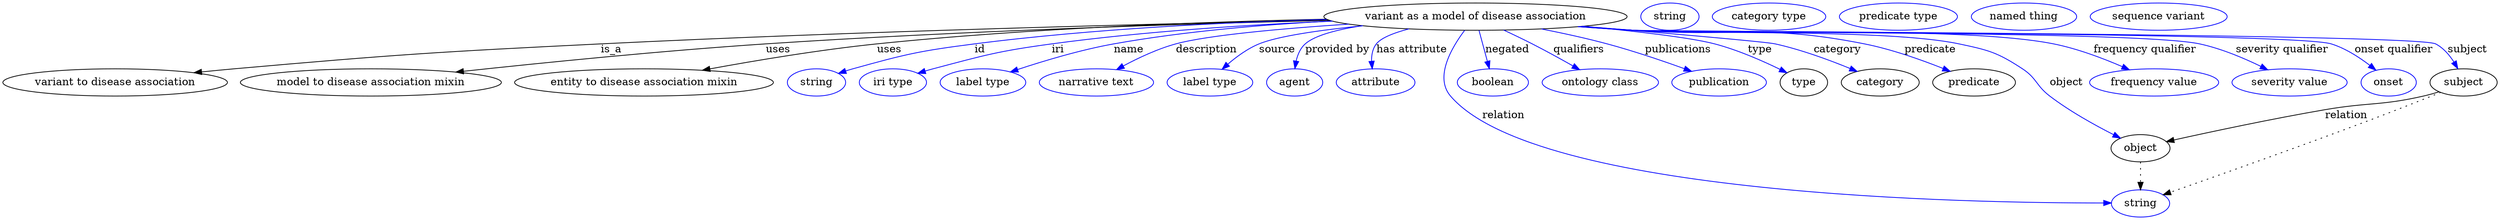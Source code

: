digraph {
	graph [bb="0,0,3293.4,283"];
	node [label="\N"];
	"variant as a model of disease association"	[height=0.5,
		label="variant as a model of disease association",
		pos="1945.2,265",
		width=5.5606];
	"variant to disease association"	[height=0.5,
		pos="148.19,178",
		width=4.1163];
	"variant as a model of disease association" -> "variant to disease association"	[label=is_a,
		lp="803.19,221.5",
		pos="e,252.43,190.87 1751.6,260.37 1521.9,255.55 1127.5,245.65 789.19,229 573.84,218.4 519.96,214.94 305.19,196 291.45,194.79 277.05,\
193.4 262.78,191.94"];
	"model to disease association mixin"	[height=0.5,
		pos="486.19,178",
		width=4.7843];
	"variant as a model of disease association" -> "model to disease association mixin"	[label=uses,
		lp="1023.7,221.5",
		pos="e,598.34,191.67 1752.3,260.09 1562.6,255.47 1264.7,246.15 1007.2,229 870.39,219.89 713.86,204.15 608.38,192.76"];
	"entity to disease association mixin"	[height=0.5,
		pos="847.19,178",
		width=4.7482];
	"variant as a model of disease association" -> "entity to disease association mixin"	[label=uses,
		lp="1170.7,221.5",
		pos="e,924.13,194.1 1748.1,261.68 1587.7,258.26 1355.9,249.81 1154.2,229 1079.5,221.29 995.42,207.21 934.15,195.95"];
	id	[color=blue,
		height=0.5,
		label=string,
		pos="1074.2,178",
		width=1.0652];
	"variant as a model of disease association" -> id	[color=blue,
		label=id,
		lp="1290.2,221.5",
		pos="e,1103.2,189.99 1749,261.3 1616.9,257.6 1439,248.98 1283.2,229 1210.7,219.71 1192.6,215.57 1122.2,196 1119.1,195.14 1115.9,194.17 \
1112.7,193.15",
		style=solid];
	iri	[color=blue,
		height=0.5,
		label="iri type",
		pos="1175.2,178",
		width=1.2277];
	"variant as a model of disease association" -> iri	[color=blue,
		label=iri,
		lp="1393.2,221.5",
		pos="e,1208.1,190.14 1756.3,259 1647.4,254.42 1508.1,245.67 1385.2,229 1314.5,219.42 1297.1,214.25 1228.2,196 1224.8,195.11 1221.3,194.13 \
1217.9,193.11",
		style=solid];
	name	[color=blue,
		height=0.5,
		label="label type",
		pos="1294.2,178",
		width=1.5707];
	"variant as a model of disease association" -> name	[color=blue,
		label=name,
		lp="1487.2,221.5",
		pos="e,1330.4,191.88 1755.6,259.2 1667.4,254.65 1561.4,245.87 1467.2,229 1423.4,221.15 1374.7,206.56 1340.2,195.15",
		style=solid];
	description	[color=blue,
		height=0.5,
		label="narrative text",
		pos="1444.2,178",
		width=2.0943];
	"variant as a model of disease association" -> description	[color=blue,
		label=description,
		lp="1589.7,221.5",
		pos="e,1470.8,194.94 1777.6,255.11 1689.6,249.27 1591.6,240.56 1549.2,229 1525,222.4 1499.5,210.41 1479.7,199.84",
		style=solid];
	source	[color=blue,
		height=0.5,
		label="label type",
		pos="1594.2,178",
		width=1.5707];
	"variant as a model of disease association" -> source	[color=blue,
		label=source,
		lp="1683.2,221.5",
		pos="e,1610.2,195.36 1796.3,252.93 1740.5,247.28 1684.5,239.38 1659.2,229 1644,222.77 1629.3,212 1617.7,202.05",
		style=solid];
	"provided by"	[color=blue,
		height=0.5,
		label=agent,
		pos="1706.2,178",
		width=1.0291];
	"variant as a model of disease association" -> "provided by"	[color=blue,
		label="provided by",
		lp="1762.7,221.5",
		pos="e,1706.5,196.29 1795.5,253.04 1762.1,247.85 1732.8,240.22 1720.2,229 1713.7,223.21 1710.1,214.67 1708.1,206.27",
		style=solid];
	"has attribute"	[color=blue,
		height=0.5,
		label=attribute,
		pos="1813.2,178",
		width=1.4443];
	"variant as a model of disease association" -> "has attribute"	[color=blue,
		label="has attribute",
		lp="1861.2,221.5",
		pos="e,1808.8,196.01 1857.2,248.83 1837.5,243.61 1820.5,237.01 1814.2,229 1809.2,222.63 1807.7,214.28 1807.8,206.23",
		style=solid];
	relation	[color=blue,
		height=0.5,
		label=string,
		pos="2823.2,18",
		width=1.0652];
	"variant as a model of disease association" -> relation	[color=blue,
		label=relation,
		lp="1982.2,134.5",
		pos="e,2784.8,18.661 1930.9,246.91 1914,224.53 1890.6,185.17 1912.2,160 2025.4,27.968 2602.8,18.49 2774.8,18.641",
		style=solid];
	negated	[color=blue,
		height=0.5,
		label=boolean,
		pos="1968.2,178",
		width=1.2999];
	"variant as a model of disease association" -> negated	[color=blue,
		label=negated,
		lp="1987.2,221.5",
		pos="e,1963.5,196.18 1949.8,246.8 1953,235.05 1957.3,219.24 1960.9,205.84",
		style=solid];
	qualifiers	[color=blue,
		height=0.5,
		label="ontology class",
		pos="2109.2,178",
		width=2.1304];
	"variant as a model of disease association" -> qualifiers	[color=blue,
		label=qualifiers,
		lp="2081.7,221.5",
		pos="e,2082.2,194.85 1982.5,247.28 1994.6,241.66 2008,235.23 2020.2,229 2037.8,219.93 2057.1,209.23 2073.2,200.05",
		style=solid];
	publications	[color=blue,
		height=0.5,
		label=publication,
		pos="2266.2,178",
		width=1.7332];
	"variant as a model of disease association" -> publications	[color=blue,
		label=publications,
		lp="2213.2,221.5",
		pos="e,2230,192.76 2032.4,248.74 2060.3,243.26 2091.2,236.54 2119.2,229 2153.5,219.75 2191.5,206.75 2220.3,196.33",
		style=solid];
	type	[height=0.5,
		pos="2378.2,178",
		width=0.86659];
	"variant as a model of disease association" -> type	[color=blue,
		label=type,
		lp="2320.2,221.5",
		pos="e,2356,190.81 2087.5,252.31 2155.3,245.91 2228.6,237.56 2261.2,229 2291.4,221.05 2324,206.61 2347.1,195.29",
		style=solid];
	category	[height=0.5,
		pos="2479.2,178",
		width=1.4263];
	"variant as a model of disease association" -> category	[color=blue,
		label=category,
		lp="2422.7,221.5",
		pos="e,2448.7,192.55 2087.1,252.28 2195.2,243.22 2327.6,231.77 2340.2,229 2374.6,221.42 2412.1,207.59 2439.4,196.39",
		style=solid];
	predicate	[height=0.5,
		pos="2603.2,178",
		width=1.5165];
	"variant as a model of disease association" -> predicate	[color=blue,
		label=predicate,
		lp="2545.2,221.5",
		pos="e,2571.6,192.69 2086.1,252.18 2109.2,250.36 2132.8,248.57 2155.2,247 2289.8,237.56 2325.9,255.23 2458.2,229 2494.2,221.87 2533.4,\
207.93 2562,196.58",
		style=solid];
	object	[height=0.5,
		pos="2823.2,91",
		width=1.0832];
	"variant as a model of disease association" -> object	[color=blue,
		label=object,
		lp="2725.2,178",
		pos="e,2796.7,104.43 2084.1,251.99 2107.8,250.16 2132.2,248.41 2155.2,247 2250.2,241.16 2490,248.68 2583.2,229 2622.4,220.71 2633.6,217.98 \
2667.2,196 2686.1,183.6 2685.2,173.7 2703.2,160 2729.7,139.81 2762.9,121.47 2787.6,108.94",
		style=solid];
	"frequency qualifier"	[color=blue,
		height=0.5,
		label="frequency value",
		pos="2841.2,178",
		width=2.3651];
	"variant as a model of disease association" -> "frequency qualifier"	[color=blue,
		label="frequency qualifier",
		lp="2829.2,221.5",
		pos="e,2808.5,194.75 2082.7,251.91 2106.8,250.06 2131.7,248.33 2155.2,247 2277.9,240.04 2587.6,252.95 2708.2,229 2739.6,222.76 2773.4,\
209.98 2799,198.9",
		style=solid];
	"severity qualifier"	[color=blue,
		height=0.5,
		label="severity value",
		pos="3020.2,178",
		width=2.1123];
	"variant as a model of disease association" -> "severity qualifier"	[color=blue,
		label="severity qualifier",
		lp="3010.2,221.5",
		pos="e,2991.4,194.72 2081.8,251.81 2106.2,249.96 2131.4,248.25 2155.2,247 2238,242.65 2820.1,246.36 2901.2,229 2929.5,222.94 2959.5,210.26 \
2982.4,199.19",
		style=solid];
	"onset qualifier"	[color=blue,
		height=0.5,
		label=onset,
		pos="3150.2,178",
		width=1.011];
	"variant as a model of disease association" -> "onset qualifier"	[color=blue,
		label="onset qualifier",
		lp="3156.7,221.5",
		pos="e,3133.5,194.25 2081.2,251.77 2105.8,249.9 2131.3,248.2 2155.2,247 2206.2,244.44 3026.4,244.29 3075.2,229 3093.6,223.22 3111.7,211.4 \
3125.5,200.7",
		style=solid];
	subject	[height=0.5,
		pos="3249.2,178",
		width=1.2277];
	"variant as a model of disease association" -> subject	[color=blue,
		label=subject,
		lp="3254.2,221.5",
		pos="e,3241.6,196.23 2080.9,251.74 2105.6,249.87 2131.2,248.18 2155.2,247 2184.5,245.56 3186.1,242.44 3212.2,229 3222.4,223.76 3230.5,\
214.27 3236.5,204.96",
		style=solid];
	association_type	[color=blue,
		height=0.5,
		label=string,
		pos="2202.2,265",
		width=1.0652];
	association_category	[color=blue,
		height=0.5,
		label="category type",
		pos="2333.2,265",
		width=2.0762];
	"variant to disease association_predicate"	[color=blue,
		height=0.5,
		label="predicate type",
		pos="2504.2,265",
		width=2.1665];
	object -> relation	[pos="e,2823.2,36.029 2823.2,72.813 2823.2,64.789 2823.2,55.047 2823.2,46.069",
		style=dotted];
	"variant to disease association_object"	[color=blue,
		height=0.5,
		label="named thing",
		pos="2670.2,265",
		width=1.9318];
	subject -> relation	[pos="e,2853,29.451 3219,164.84 3193.3,154.56 3155.4,139.55 3122.2,127 3029.6,92.073 2920.1,53.112 2862.7,32.887",
		style=dotted];
	subject -> object	[label=relation,
		lp="3094.2,134.5",
		pos="e,2857.7,99.822 3216.6,165.78 3209.6,163.64 3202.2,161.58 3195.2,160 3138.7,147.26 3123.2,151.84 3066.2,142 2996.4,129.97 2916.1,\
112.79 2867.5,102.02"];
	"variant as a model of disease association_subject"	[color=blue,
		height=0.5,
		label="sequence variant",
		pos="2848.2,265",
		width=2.5095];
}
